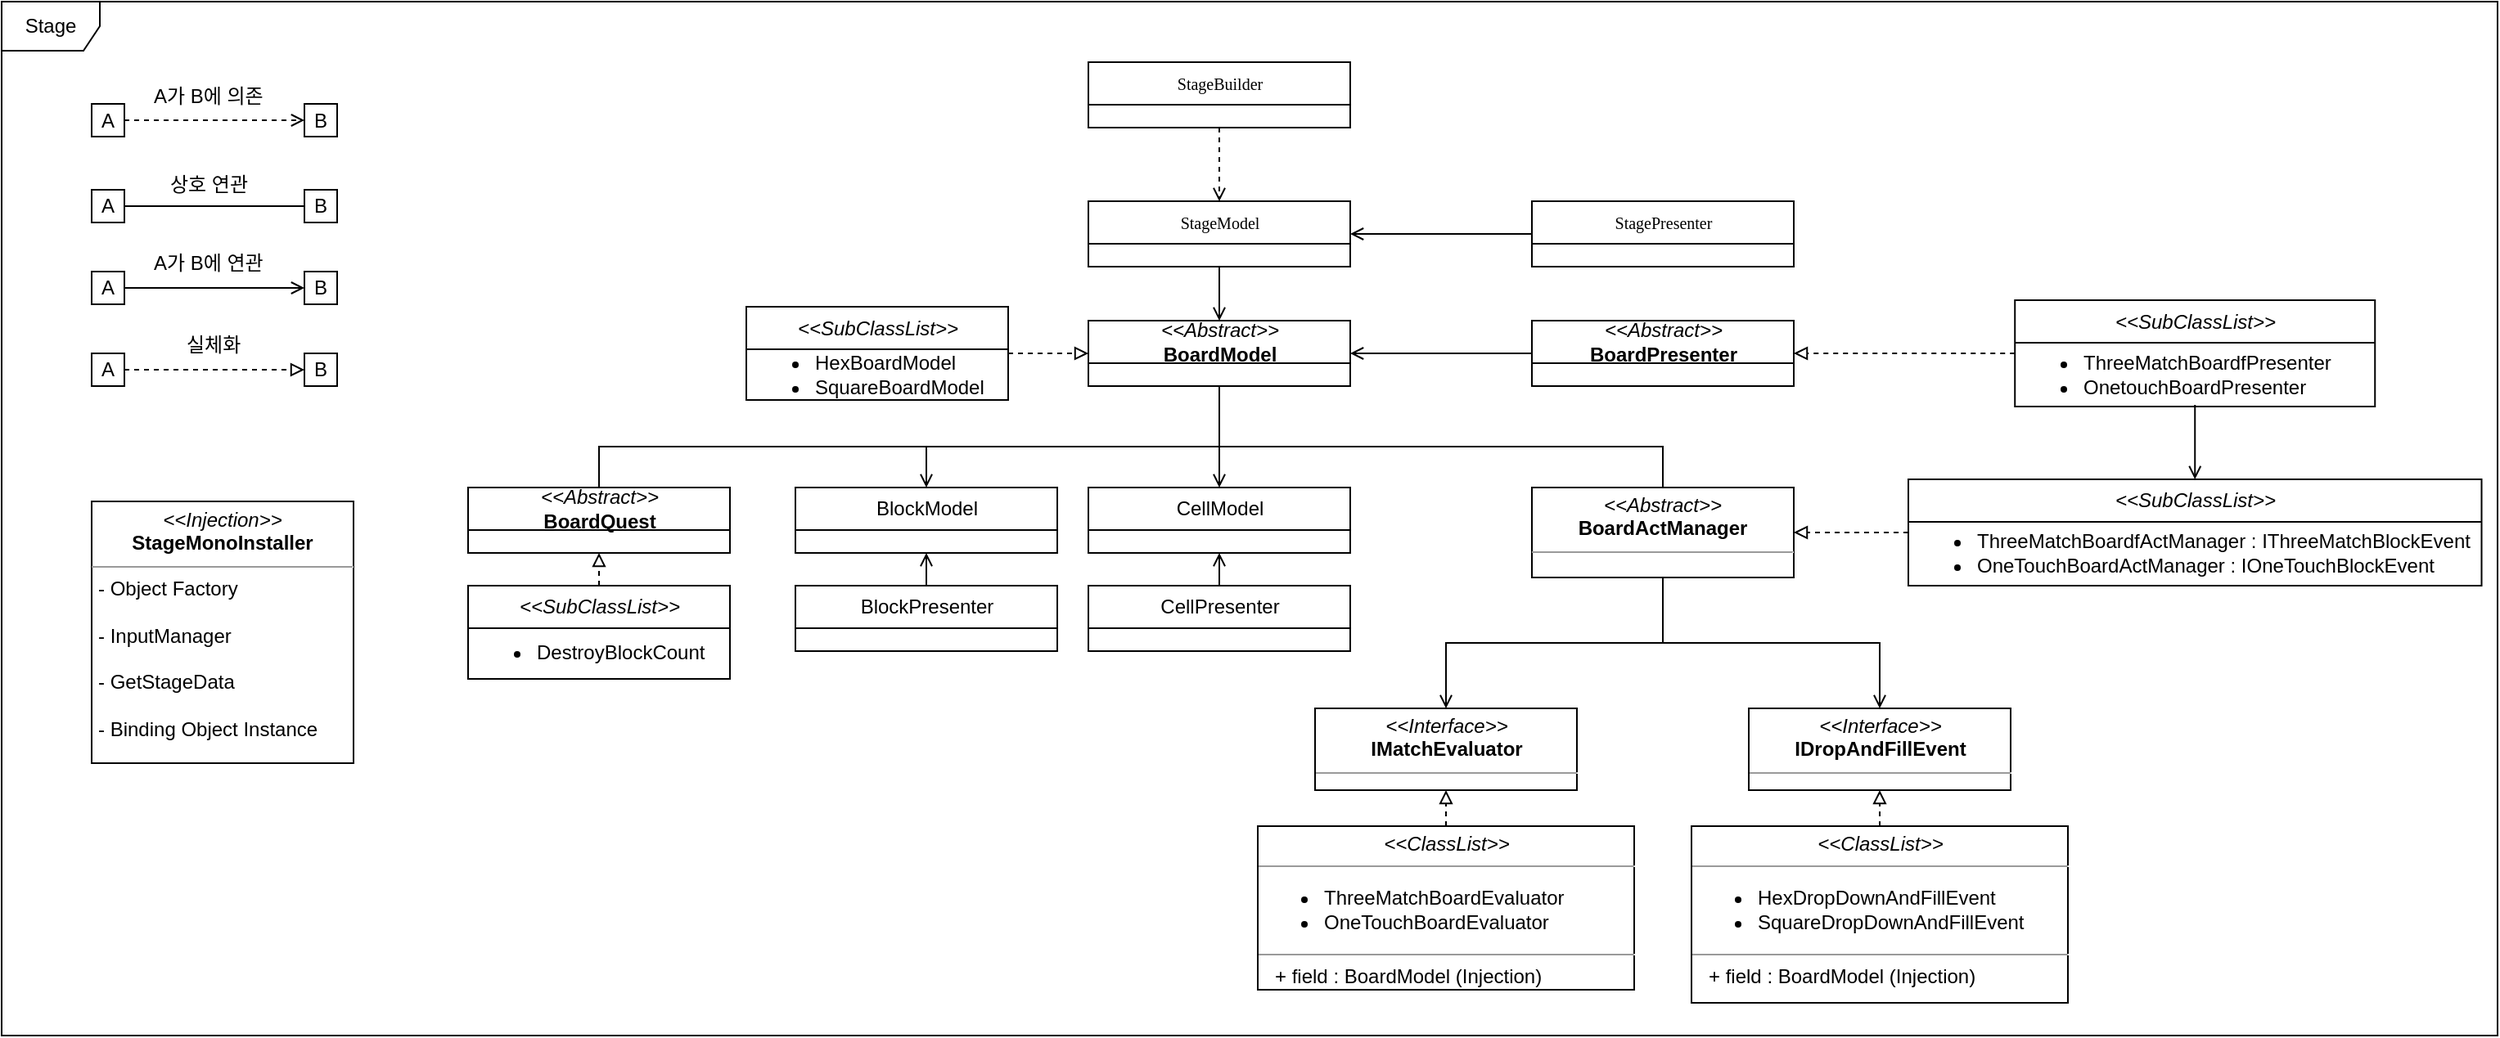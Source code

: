 <mxfile version="20.2.0" type="device"><diagram name="Page-1" id="c4acf3e9-155e-7222-9cf6-157b1a14988f"><mxGraphModel dx="2436" dy="2044" grid="1" gridSize="10" guides="1" tooltips="1" connect="1" arrows="1" fold="1" page="1" pageScale="1" pageWidth="850" pageHeight="1100" background="none" math="0" shadow="0"><root><mxCell id="0"/><mxCell id="1" parent="0"/><mxCell id="nlUFG_UQp_k_OzDmZ6oS-54" value="Stage" style="shape=umlFrame;whiteSpace=wrap;html=1;" parent="1" vertex="1"><mxGeometry x="-405" y="-2" width="1525" height="632" as="geometry"/></mxCell><mxCell id="a0mcAabpt5lkG-9rSWfH-7" value="" style="edgeStyle=orthogonalEdgeStyle;rounded=0;orthogonalLoop=1;jettySize=auto;html=1;dashed=1;endArrow=open;endFill=0;entryX=0.5;entryY=0;entryDx=0;entryDy=0;" parent="1" source="a0mcAabpt5lkG-9rSWfH-2" target="nlUFG_UQp_k_OzDmZ6oS-1" edge="1"><mxGeometry relative="1" as="geometry"><mxPoint x="339" y="105" as="targetPoint"/></mxGeometry></mxCell><mxCell id="a0mcAabpt5lkG-9rSWfH-2" value="StageBuilder" style="swimlane;html=1;fontStyle=0;childLayout=stackLayout;horizontal=1;startSize=26;fillColor=none;horizontalStack=0;resizeParent=1;resizeLast=0;collapsible=1;marginBottom=0;swimlaneFillColor=#ffffff;rounded=0;shadow=0;comic=0;labelBackgroundColor=none;strokeWidth=1;fontFamily=Verdana;fontSize=10;align=center;" parent="1" vertex="1"><mxGeometry x="259" y="35" width="160" height="40" as="geometry"/></mxCell><mxCell id="a0mcAabpt5lkG-9rSWfH-86" style="edgeStyle=orthogonalEdgeStyle;rounded=0;orthogonalLoop=1;jettySize=auto;html=1;exitX=0.5;exitY=1;exitDx=0;exitDy=0;entryX=0.5;entryY=0;entryDx=0;entryDy=0;startArrow=none;startFill=0;endArrow=open;endFill=0;strokeColor=default;" parent="1" source="RjNCh1oSS4Bx6Ns7K0vA-2" target="a0mcAabpt5lkG-9rSWfH-22" edge="1"><mxGeometry relative="1" as="geometry"><mxPoint x="315.5" y="278" as="sourcePoint"/></mxGeometry></mxCell><mxCell id="a0mcAabpt5lkG-9rSWfH-87" style="edgeStyle=orthogonalEdgeStyle;rounded=0;orthogonalLoop=1;jettySize=auto;html=1;exitX=0.5;exitY=1;exitDx=0;exitDy=0;entryX=0.5;entryY=0;entryDx=0;entryDy=0;startArrow=none;startFill=0;endArrow=open;endFill=0;strokeColor=default;" parent="1" source="RjNCh1oSS4Bx6Ns7K0vA-2" target="a0mcAabpt5lkG-9rSWfH-24" edge="1"><mxGeometry relative="1" as="geometry"><mxPoint x="315.5" y="278" as="sourcePoint"/><Array as="points"><mxPoint x="339" y="270"/><mxPoint x="160" y="270"/></Array></mxGeometry></mxCell><mxCell id="a0mcAabpt5lkG-9rSWfH-89" style="edgeStyle=orthogonalEdgeStyle;rounded=0;orthogonalLoop=1;jettySize=auto;html=1;exitX=0.5;exitY=1;exitDx=0;exitDy=0;entryX=0.5;entryY=0;entryDx=0;entryDy=0;startArrow=none;startFill=0;endArrow=none;endFill=0;strokeColor=default;" parent="1" source="RjNCh1oSS4Bx6Ns7K0vA-2" target="a0mcAabpt5lkG-9rSWfH-93" edge="1"><mxGeometry relative="1" as="geometry"><mxPoint x="515.5" y="318" as="targetPoint"/><mxPoint x="315.5" y="278" as="sourcePoint"/><Array as="points"><mxPoint x="339" y="270"/><mxPoint x="610" y="270"/></Array></mxGeometry></mxCell><mxCell id="a0mcAabpt5lkG-9rSWfH-92" style="edgeStyle=orthogonalEdgeStyle;rounded=0;orthogonalLoop=1;jettySize=auto;html=1;exitX=0.5;exitY=1;exitDx=0;exitDy=0;entryX=0.5;entryY=0;entryDx=0;entryDy=0;startArrow=none;startFill=0;endArrow=none;endFill=0;strokeColor=default;" parent="1" source="RjNCh1oSS4Bx6Ns7K0vA-2" target="a0mcAabpt5lkG-9rSWfH-33" edge="1"><mxGeometry relative="1" as="geometry"><mxPoint x="315.5" y="278" as="sourcePoint"/><Array as="points"><mxPoint x="339" y="270"/><mxPoint x="-40" y="270"/></Array></mxGeometry></mxCell><mxCell id="a0mcAabpt5lkG-9rSWfH-80" style="edgeStyle=orthogonalEdgeStyle;rounded=0;orthogonalLoop=1;jettySize=auto;html=1;exitX=0;exitY=0.5;exitDx=0;exitDy=0;startArrow=none;startFill=0;endArrow=open;endFill=0;strokeColor=default;entryX=1;entryY=0.5;entryDx=0;entryDy=0;" parent="1" source="a0mcAabpt5lkG-9rSWfH-10" target="nlUFG_UQp_k_OzDmZ6oS-1" edge="1"><mxGeometry relative="1" as="geometry"><mxPoint x="374" y="165" as="targetPoint"/></mxGeometry></mxCell><mxCell id="a0mcAabpt5lkG-9rSWfH-10" value="StagePresenter" style="swimlane;html=1;fontStyle=0;childLayout=stackLayout;horizontal=1;startSize=26;fillColor=none;horizontalStack=0;resizeParent=1;resizeLast=0;collapsible=1;marginBottom=0;swimlaneFillColor=#ffffff;rounded=0;shadow=0;comic=0;labelBackgroundColor=none;strokeWidth=1;fontFamily=Verdana;fontSize=10;align=center;" parent="1" vertex="1"><mxGeometry x="530" y="120" width="160" height="40" as="geometry"/></mxCell><mxCell id="a0mcAabpt5lkG-9rSWfH-81" style="edgeStyle=orthogonalEdgeStyle;rounded=0;orthogonalLoop=1;jettySize=auto;html=1;exitX=0;exitY=0.5;exitDx=0;exitDy=0;entryX=1;entryY=0.5;entryDx=0;entryDy=0;startArrow=none;startFill=0;endArrow=open;endFill=0;strokeColor=default;" parent="1" source="a0mcAabpt5lkG-9rSWfH-12" target="RjNCh1oSS4Bx6Ns7K0vA-2" edge="1"><mxGeometry relative="1" as="geometry"><mxPoint x="409.25" y="193" as="targetPoint"/></mxGeometry></mxCell><mxCell id="a0mcAabpt5lkG-9rSWfH-12" value="&lt;i style=&quot;font-family: Helvetica; font-size: 12px;&quot;&gt;&amp;lt;&amp;lt;Abstract&amp;gt;&amp;gt;&lt;/i&gt;&lt;br style=&quot;font-family: Helvetica; font-size: 12px;&quot;&gt;&lt;font face=&quot;Helvetica&quot;&gt;&lt;span style=&quot;font-size: 12px;&quot;&gt;&lt;b&gt;BoardPresenter&lt;/b&gt;&lt;/span&gt;&lt;/font&gt;" style="swimlane;html=1;fontStyle=0;childLayout=stackLayout;horizontal=1;startSize=26;fillColor=none;horizontalStack=0;resizeParent=1;resizeLast=0;collapsible=1;marginBottom=0;swimlaneFillColor=#ffffff;rounded=0;shadow=0;comic=0;labelBackgroundColor=none;strokeWidth=1;fontFamily=Verdana;fontSize=10;align=center;" parent="1" vertex="1"><mxGeometry x="530" y="193" width="160" height="40" as="geometry"/></mxCell><mxCell id="a0mcAabpt5lkG-9rSWfH-18" value="&lt;p style=&quot;margin:0px;margin-top:4px;text-align:center;&quot;&gt;&lt;i&gt;&amp;lt;&amp;lt;Interface&amp;gt;&amp;gt;&lt;/i&gt;&lt;br&gt;&lt;b&gt;IMatchEvaluator&lt;/b&gt;&lt;/p&gt;&lt;hr size=&quot;1&quot;&gt;&lt;p style=&quot;margin:0px;margin-left:4px;&quot;&gt;&lt;br&gt;&lt;/p&gt;" style="verticalAlign=top;align=left;overflow=fill;fontSize=12;fontFamily=Helvetica;html=1;rounded=0;shadow=0;comic=0;labelBackgroundColor=none;strokeWidth=1" parent="1" vertex="1"><mxGeometry x="397.5" y="430" width="160" height="50" as="geometry"/></mxCell><mxCell id="a0mcAabpt5lkG-9rSWfH-20" value="&lt;p style=&quot;margin:0px;margin-top:4px;text-align:center;&quot;&gt;&lt;i&gt;&amp;lt;&amp;lt;Interface&amp;gt;&amp;gt;&lt;/i&gt;&lt;br&gt;&lt;b&gt;IDropAndFillEvent&lt;/b&gt;&lt;/p&gt;&lt;hr size=&quot;1&quot;&gt;&lt;p style=&quot;margin:0px;margin-left:4px;&quot;&gt;&lt;br&gt;&lt;/p&gt;" style="verticalAlign=top;align=left;overflow=fill;fontSize=12;fontFamily=Helvetica;html=1;rounded=0;shadow=0;comic=0;labelBackgroundColor=none;strokeWidth=1" parent="1" vertex="1"><mxGeometry x="662.5" y="430" width="160" height="50" as="geometry"/></mxCell><mxCell id="a0mcAabpt5lkG-9rSWfH-22" value="&lt;font face=&quot;Helvetica&quot;&gt;&lt;span style=&quot;font-size: 12px;&quot;&gt;CellModel&lt;/span&gt;&lt;/font&gt;" style="swimlane;html=1;fontStyle=0;childLayout=stackLayout;horizontal=1;startSize=26;fillColor=none;horizontalStack=0;resizeParent=1;resizeLast=0;collapsible=1;marginBottom=0;swimlaneFillColor=#ffffff;rounded=0;shadow=0;comic=0;labelBackgroundColor=none;strokeWidth=1;fontFamily=Verdana;fontSize=10;align=center;" parent="1" vertex="1"><mxGeometry x="259" y="295" width="160" height="40" as="geometry"><mxRectangle x="245" y="270" width="90" height="30" as="alternateBounds"/></mxGeometry></mxCell><mxCell id="a0mcAabpt5lkG-9rSWfH-24" value="&lt;font face=&quot;Helvetica&quot;&gt;&lt;span style=&quot;font-size: 12px;&quot;&gt;BlockModel&lt;/span&gt;&lt;/font&gt;" style="swimlane;html=1;fontStyle=0;childLayout=stackLayout;horizontal=1;startSize=26;fillColor=none;horizontalStack=0;resizeParent=1;resizeLast=0;collapsible=1;marginBottom=0;swimlaneFillColor=#ffffff;rounded=0;shadow=0;comic=0;labelBackgroundColor=none;strokeWidth=1;fontFamily=Verdana;fontSize=10;align=center;" parent="1" vertex="1"><mxGeometry x="80" y="295" width="160" height="40" as="geometry"/></mxCell><mxCell id="a0mcAabpt5lkG-9rSWfH-83" style="edgeStyle=orthogonalEdgeStyle;rounded=0;orthogonalLoop=1;jettySize=auto;html=1;exitX=0.5;exitY=0;exitDx=0;exitDy=0;entryX=0.5;entryY=1;entryDx=0;entryDy=0;startArrow=none;startFill=0;endArrow=open;endFill=0;strokeColor=default;" parent="1" source="a0mcAabpt5lkG-9rSWfH-28" target="a0mcAabpt5lkG-9rSWfH-24" edge="1"><mxGeometry relative="1" as="geometry"/></mxCell><mxCell id="a0mcAabpt5lkG-9rSWfH-28" value="&lt;font face=&quot;Helvetica&quot;&gt;&lt;span style=&quot;font-size: 12px;&quot;&gt;BlockPresenter&lt;/span&gt;&lt;/font&gt;" style="swimlane;html=1;fontStyle=0;childLayout=stackLayout;horizontal=1;startSize=26;fillColor=none;horizontalStack=0;resizeParent=1;resizeLast=0;collapsible=1;marginBottom=0;swimlaneFillColor=#ffffff;rounded=0;shadow=0;comic=0;labelBackgroundColor=none;strokeWidth=1;fontFamily=Verdana;fontSize=10;align=center;" parent="1" vertex="1"><mxGeometry x="80" y="355" width="160" height="40" as="geometry"/></mxCell><mxCell id="a0mcAabpt5lkG-9rSWfH-82" style="edgeStyle=orthogonalEdgeStyle;rounded=0;orthogonalLoop=1;jettySize=auto;html=1;exitX=0.5;exitY=0;exitDx=0;exitDy=0;entryX=0.5;entryY=1;entryDx=0;entryDy=0;startArrow=none;startFill=0;endArrow=open;endFill=0;strokeColor=default;" parent="1" source="a0mcAabpt5lkG-9rSWfH-30" target="a0mcAabpt5lkG-9rSWfH-22" edge="1"><mxGeometry relative="1" as="geometry"/></mxCell><mxCell id="a0mcAabpt5lkG-9rSWfH-30" value="&lt;font face=&quot;Helvetica&quot;&gt;&lt;span style=&quot;font-size: 12px;&quot;&gt;CellPresenter&lt;/span&gt;&lt;/font&gt;" style="swimlane;html=1;fontStyle=0;childLayout=stackLayout;horizontal=1;startSize=26;fillColor=none;horizontalStack=0;resizeParent=1;resizeLast=0;collapsible=1;marginBottom=0;swimlaneFillColor=#ffffff;rounded=0;shadow=0;comic=0;labelBackgroundColor=none;strokeWidth=1;fontFamily=Verdana;fontSize=10;align=center;" parent="1" vertex="1"><mxGeometry x="259" y="355" width="160" height="40" as="geometry"/></mxCell><mxCell id="a0mcAabpt5lkG-9rSWfH-32" value="&lt;p style=&quot;margin:0px;margin-top:4px;text-align:center;&quot;&gt;&lt;i&gt;&amp;lt;&amp;lt;Injection&amp;gt;&amp;gt;&lt;/i&gt;&lt;br&gt;&lt;b&gt;StageMonoInstaller&lt;/b&gt;&lt;/p&gt;&lt;hr size=&quot;1&quot;&gt;&lt;p style=&quot;margin:0px;margin-left:4px;&quot;&gt;- Object Factory&lt;/p&gt;&lt;p style=&quot;margin:0px;margin-left:4px;&quot;&gt;&lt;br&gt;&lt;/p&gt;&lt;p style=&quot;margin:0px;margin-left:4px;&quot;&gt;- InputManager&lt;/p&gt;&lt;p style=&quot;margin:0px;margin-left:4px;&quot;&gt;&lt;br&gt;&lt;/p&gt;&lt;p style=&quot;margin:0px;margin-left:4px;&quot;&gt;- GetStageData&lt;/p&gt;&lt;p style=&quot;margin:0px;margin-left:4px;&quot;&gt;&lt;br&gt;&lt;/p&gt;&lt;p style=&quot;margin:0px;margin-left:4px;&quot;&gt;- Binding Object Instance&lt;/p&gt;" style="verticalAlign=top;align=left;overflow=fill;fontSize=12;fontFamily=Helvetica;html=1;rounded=0;shadow=0;comic=0;labelBackgroundColor=none;strokeWidth=1" parent="1" vertex="1"><mxGeometry x="-350" y="303.5" width="160" height="160" as="geometry"/></mxCell><mxCell id="a0mcAabpt5lkG-9rSWfH-33" value="&lt;i style=&quot;font-family: Helvetica; font-size: 12px;&quot;&gt;&amp;lt;&amp;lt;Abstract&amp;gt;&amp;gt;&lt;/i&gt;&lt;br style=&quot;font-family: Helvetica; font-size: 12px;&quot;&gt;&lt;font face=&quot;Helvetica&quot;&gt;&lt;span style=&quot;font-size: 12px;&quot;&gt;&lt;b&gt;BoardQuest&lt;/b&gt;&lt;/span&gt;&lt;/font&gt;" style="swimlane;html=1;fontStyle=0;childLayout=stackLayout;horizontal=1;startSize=26;fillColor=none;horizontalStack=0;resizeParent=1;resizeLast=0;collapsible=1;marginBottom=0;swimlaneFillColor=#ffffff;rounded=0;shadow=0;comic=0;labelBackgroundColor=none;strokeWidth=1;fontFamily=Verdana;fontSize=10;align=center;" parent="1" vertex="1"><mxGeometry x="-120" y="295" width="160" height="40" as="geometry"/></mxCell><mxCell id="RjNCh1oSS4Bx6Ns7K0vA-1" style="edgeStyle=orthogonalEdgeStyle;rounded=0;orthogonalLoop=1;jettySize=auto;html=1;exitX=0.5;exitY=0;exitDx=0;exitDy=0;entryX=0.5;entryY=1;entryDx=0;entryDy=0;dashed=1;endArrow=block;endFill=0;" parent="1" source="nlUFG_UQp_k_OzDmZ6oS-50" target="a0mcAabpt5lkG-9rSWfH-33" edge="1"><mxGeometry relative="1" as="geometry"><mxPoint x="-40" y="390" as="sourcePoint"/></mxGeometry></mxCell><mxCell id="a0mcAabpt5lkG-9rSWfH-53" value="" style="endArrow=open;html=1;rounded=0;strokeColor=default;endFill=0;exitX=1;exitY=0.5;exitDx=0;exitDy=0;entryX=0;entryY=0.5;entryDx=0;entryDy=0;dashed=1;" parent="1" source="a0mcAabpt5lkG-9rSWfH-54" target="a0mcAabpt5lkG-9rSWfH-55" edge="1"><mxGeometry width="50" height="50" relative="1" as="geometry"><mxPoint x="-320" y="75" as="sourcePoint"/><mxPoint x="-240" y="75" as="targetPoint"/></mxGeometry></mxCell><mxCell id="a0mcAabpt5lkG-9rSWfH-54" value="A" style="whiteSpace=wrap;html=1;aspect=fixed;" parent="1" vertex="1"><mxGeometry x="-350" y="60.5" width="20" height="20" as="geometry"/></mxCell><mxCell id="a0mcAabpt5lkG-9rSWfH-55" value="B" style="whiteSpace=wrap;html=1;aspect=fixed;" parent="1" vertex="1"><mxGeometry x="-220" y="60.5" width="20" height="20" as="geometry"/></mxCell><mxCell id="a0mcAabpt5lkG-9rSWfH-71" value="A가 B에 의존" style="shape=partialRectangle;html=1;whiteSpace=wrap;connectable=0;fillColor=none;top=0;left=0;bottom=0;right=0;align=left;spacingLeft=6;overflow=hidden;" parent="1" vertex="1"><mxGeometry x="-320" y="45.5" width="120" height="20" as="geometry"><mxRectangle width="240" height="30" as="alternateBounds"/></mxGeometry></mxCell><mxCell id="a0mcAabpt5lkG-9rSWfH-72" value="" style="endArrow=none;html=1;rounded=0;strokeColor=default;endFill=0;exitX=1;exitY=0.5;exitDx=0;exitDy=0;entryX=0;entryY=0.5;entryDx=0;entryDy=0;" parent="1" source="a0mcAabpt5lkG-9rSWfH-73" target="a0mcAabpt5lkG-9rSWfH-74" edge="1"><mxGeometry width="50" height="50" relative="1" as="geometry"><mxPoint x="-320" y="127.5" as="sourcePoint"/><mxPoint x="-240" y="127.5" as="targetPoint"/></mxGeometry></mxCell><mxCell id="a0mcAabpt5lkG-9rSWfH-73" value="A" style="whiteSpace=wrap;html=1;aspect=fixed;" parent="1" vertex="1"><mxGeometry x="-350" y="113" width="20" height="20" as="geometry"/></mxCell><mxCell id="a0mcAabpt5lkG-9rSWfH-74" value="B" style="whiteSpace=wrap;html=1;aspect=fixed;" parent="1" vertex="1"><mxGeometry x="-220" y="113" width="20" height="20" as="geometry"/></mxCell><mxCell id="a0mcAabpt5lkG-9rSWfH-75" value="상호 연관" style="shape=partialRectangle;html=1;whiteSpace=wrap;connectable=0;fillColor=none;top=0;left=0;bottom=0;right=0;align=left;spacingLeft=6;overflow=hidden;" parent="1" vertex="1"><mxGeometry x="-310" y="100" width="65" height="20" as="geometry"><mxRectangle width="240" height="30" as="alternateBounds"/></mxGeometry></mxCell><mxCell id="a0mcAabpt5lkG-9rSWfH-76" value="" style="endArrow=open;html=1;rounded=0;strokeColor=default;endFill=0;exitX=1;exitY=0.5;exitDx=0;exitDy=0;entryX=0;entryY=0.5;entryDx=0;entryDy=0;" parent="1" source="a0mcAabpt5lkG-9rSWfH-77" target="a0mcAabpt5lkG-9rSWfH-78" edge="1"><mxGeometry width="50" height="50" relative="1" as="geometry"><mxPoint x="-320" y="177.5" as="sourcePoint"/><mxPoint x="-240" y="177.5" as="targetPoint"/></mxGeometry></mxCell><mxCell id="a0mcAabpt5lkG-9rSWfH-77" value="A" style="whiteSpace=wrap;html=1;aspect=fixed;" parent="1" vertex="1"><mxGeometry x="-350" y="163" width="20" height="20" as="geometry"/></mxCell><mxCell id="a0mcAabpt5lkG-9rSWfH-78" value="B" style="whiteSpace=wrap;html=1;aspect=fixed;" parent="1" vertex="1"><mxGeometry x="-220" y="163" width="20" height="20" as="geometry"/></mxCell><mxCell id="a0mcAabpt5lkG-9rSWfH-79" value="A가 B에 연관" style="shape=partialRectangle;html=1;whiteSpace=wrap;connectable=0;fillColor=none;top=0;left=0;bottom=0;right=0;align=left;spacingLeft=6;overflow=hidden;" parent="1" vertex="1"><mxGeometry x="-320" y="148" width="120" height="20" as="geometry"><mxRectangle width="240" height="30" as="alternateBounds"/></mxGeometry></mxCell><mxCell id="a0mcAabpt5lkG-9rSWfH-120" style="edgeStyle=orthogonalEdgeStyle;rounded=0;orthogonalLoop=1;jettySize=auto;html=1;exitX=0.5;exitY=1;exitDx=0;exitDy=0;entryX=0.5;entryY=0;entryDx=0;entryDy=0;startArrow=none;startFill=0;endArrow=open;endFill=0;strokeColor=default;" parent="1" source="a0mcAabpt5lkG-9rSWfH-93" target="a0mcAabpt5lkG-9rSWfH-18" edge="1"><mxGeometry relative="1" as="geometry"/></mxCell><mxCell id="a0mcAabpt5lkG-9rSWfH-121" style="edgeStyle=orthogonalEdgeStyle;rounded=0;orthogonalLoop=1;jettySize=auto;html=1;exitX=0.5;exitY=1;exitDx=0;exitDy=0;entryX=0.5;entryY=0;entryDx=0;entryDy=0;startArrow=none;startFill=0;endArrow=open;endFill=0;strokeColor=default;" parent="1" source="a0mcAabpt5lkG-9rSWfH-93" target="a0mcAabpt5lkG-9rSWfH-20" edge="1"><mxGeometry relative="1" as="geometry"/></mxCell><mxCell id="a0mcAabpt5lkG-9rSWfH-93" value="&lt;p style=&quot;margin:0px;margin-top:4px;text-align:center;&quot;&gt;&lt;i&gt;&amp;lt;&amp;lt;Abstract&amp;gt;&amp;gt;&lt;/i&gt;&lt;br&gt;&lt;b&gt;BoardActManager&lt;/b&gt;&lt;/p&gt;&lt;hr size=&quot;1&quot;&gt;&lt;p style=&quot;margin:0px;margin-left:4px;&quot;&gt;&lt;br&gt;&lt;/p&gt;" style="verticalAlign=top;align=left;overflow=fill;fontSize=12;fontFamily=Helvetica;html=1;rounded=0;shadow=0;comic=0;labelBackgroundColor=none;strokeWidth=1" parent="1" vertex="1"><mxGeometry x="530" y="295" width="160" height="55" as="geometry"/></mxCell><mxCell id="a0mcAabpt5lkG-9rSWfH-118" style="edgeStyle=orthogonalEdgeStyle;rounded=0;orthogonalLoop=1;jettySize=auto;html=1;exitX=0.5;exitY=0;exitDx=0;exitDy=0;entryX=0.5;entryY=1;entryDx=0;entryDy=0;dashed=1;startArrow=none;startFill=0;endArrow=block;endFill=0;strokeColor=default;" parent="1" source="nlUFG_UQp_k_OzDmZ6oS-48" target="a0mcAabpt5lkG-9rSWfH-18" edge="1"><mxGeometry relative="1" as="geometry"/></mxCell><mxCell id="a0mcAabpt5lkG-9rSWfH-98" value="" style="endArrow=block;html=1;rounded=0;strokeColor=default;endFill=0;exitX=1;exitY=0.5;exitDx=0;exitDy=0;entryX=0;entryY=0.5;entryDx=0;entryDy=0;dashed=1;" parent="1" source="a0mcAabpt5lkG-9rSWfH-99" target="a0mcAabpt5lkG-9rSWfH-100" edge="1"><mxGeometry width="50" height="50" relative="1" as="geometry"><mxPoint x="-320" y="227.5" as="sourcePoint"/><mxPoint x="-240" y="227.5" as="targetPoint"/></mxGeometry></mxCell><mxCell id="a0mcAabpt5lkG-9rSWfH-99" value="A" style="whiteSpace=wrap;html=1;aspect=fixed;" parent="1" vertex="1"><mxGeometry x="-350" y="213" width="20" height="20" as="geometry"/></mxCell><mxCell id="a0mcAabpt5lkG-9rSWfH-100" value="B" style="whiteSpace=wrap;html=1;aspect=fixed;" parent="1" vertex="1"><mxGeometry x="-220" y="213" width="20" height="20" as="geometry"/></mxCell><mxCell id="a0mcAabpt5lkG-9rSWfH-101" value="실체화" style="shape=partialRectangle;html=1;whiteSpace=wrap;connectable=0;fillColor=none;top=0;left=0;bottom=0;right=0;align=left;spacingLeft=6;overflow=hidden;" parent="1" vertex="1"><mxGeometry x="-300" y="198" width="90" height="20" as="geometry"><mxRectangle width="240" height="30" as="alternateBounds"/></mxGeometry></mxCell><mxCell id="a0mcAabpt5lkG-9rSWfH-119" style="edgeStyle=orthogonalEdgeStyle;rounded=0;orthogonalLoop=1;jettySize=auto;html=1;exitX=0.5;exitY=0;exitDx=0;exitDy=0;entryX=0.5;entryY=1;entryDx=0;entryDy=0;dashed=1;startArrow=none;startFill=0;endArrow=block;endFill=0;strokeColor=default;" parent="1" source="nlUFG_UQp_k_OzDmZ6oS-49" target="a0mcAabpt5lkG-9rSWfH-20" edge="1"><mxGeometry relative="1" as="geometry"/></mxCell><mxCell id="RjNCh1oSS4Bx6Ns7K0vA-2" value="&lt;i style=&quot;font-family: Helvetica; font-size: 12px;&quot;&gt;&amp;lt;&amp;lt;Abstract&amp;gt;&amp;gt;&lt;/i&gt;&lt;br style=&quot;font-family: Helvetica; font-size: 12px;&quot;&gt;&lt;font face=&quot;Helvetica&quot;&gt;&lt;span style=&quot;font-size: 12px;&quot;&gt;&lt;b&gt;BoardModel&lt;/b&gt;&lt;/span&gt;&lt;/font&gt;" style="swimlane;html=1;fontStyle=0;childLayout=stackLayout;horizontal=1;startSize=26;fillColor=none;horizontalStack=0;resizeParent=1;resizeLast=0;collapsible=1;marginBottom=0;swimlaneFillColor=#ffffff;rounded=0;shadow=0;comic=0;labelBackgroundColor=none;strokeWidth=1;fontFamily=Verdana;fontSize=10;align=center;" parent="1" vertex="1"><mxGeometry x="259" y="193" width="160" height="40" as="geometry"/></mxCell><mxCell id="nlUFG_UQp_k_OzDmZ6oS-3" style="edgeStyle=orthogonalEdgeStyle;rounded=0;orthogonalLoop=1;jettySize=auto;html=1;exitX=0.5;exitY=1;exitDx=0;exitDy=0;entryX=0.5;entryY=0;entryDx=0;entryDy=0;endArrow=open;endFill=0;strokeColor=default;" parent="1" source="nlUFG_UQp_k_OzDmZ6oS-1" target="RjNCh1oSS4Bx6Ns7K0vA-2" edge="1"><mxGeometry relative="1" as="geometry"/></mxCell><mxCell id="nlUFG_UQp_k_OzDmZ6oS-1" value="StageModel" style="swimlane;html=1;fontStyle=0;childLayout=stackLayout;horizontal=1;startSize=26;fillColor=none;horizontalStack=0;resizeParent=1;resizeLast=0;collapsible=1;marginBottom=0;swimlaneFillColor=#ffffff;rounded=0;shadow=0;comic=0;labelBackgroundColor=none;strokeWidth=1;fontFamily=Verdana;fontSize=10;align=center;" parent="1" vertex="1"><mxGeometry x="259" y="120" width="160" height="40" as="geometry"/></mxCell><mxCell id="nlUFG_UQp_k_OzDmZ6oS-17" style="edgeStyle=orthogonalEdgeStyle;rounded=0;orthogonalLoop=1;jettySize=auto;html=1;entryX=0;entryY=0.5;entryDx=0;entryDy=0;dashed=1;endArrow=block;endFill=0;strokeColor=default;" parent="1" source="nlUFG_UQp_k_OzDmZ6oS-12" target="RjNCh1oSS4Bx6Ns7K0vA-2" edge="1"><mxGeometry relative="1" as="geometry"/></mxCell><mxCell id="nlUFG_UQp_k_OzDmZ6oS-12" value="&lt;i style=&quot;font-family: Helvetica; font-size: 12px;&quot;&gt;&amp;lt;&amp;lt;SubClassList&amp;gt;&amp;gt;&lt;/i&gt;" style="swimlane;html=1;fontStyle=0;childLayout=stackLayout;horizontal=1;startSize=26;fillColor=none;horizontalStack=0;resizeParent=1;resizeLast=0;collapsible=1;marginBottom=0;swimlaneFillColor=#ffffff;rounded=0;shadow=0;comic=0;labelBackgroundColor=none;strokeWidth=1;fontFamily=Verdana;fontSize=10;align=center;" parent="1" vertex="1"><mxGeometry x="50" y="184.5" width="160" height="57" as="geometry"/></mxCell><mxCell id="nlUFG_UQp_k_OzDmZ6oS-13" value="&lt;ul&gt;&lt;li&gt;HexBoardModel&lt;/li&gt;&lt;li&gt;SquareBoardModel&lt;/li&gt;&lt;/ul&gt;" style="text;html=1;strokeColor=none;fillColor=none;align=left;verticalAlign=middle;whiteSpace=wrap;rounded=0;" parent="nlUFG_UQp_k_OzDmZ6oS-12" vertex="1"><mxGeometry y="26" width="160" height="30" as="geometry"/></mxCell><mxCell id="nlUFG_UQp_k_OzDmZ6oS-20" style="edgeStyle=orthogonalEdgeStyle;rounded=0;orthogonalLoop=1;jettySize=auto;html=1;dashed=1;endArrow=block;endFill=0;strokeColor=default;" parent="1" source="nlUFG_UQp_k_OzDmZ6oS-18" target="a0mcAabpt5lkG-9rSWfH-12" edge="1"><mxGeometry relative="1" as="geometry"/></mxCell><mxCell id="nlUFG_UQp_k_OzDmZ6oS-18" value="&lt;i style=&quot;font-family: Helvetica; font-size: 12px;&quot;&gt;&amp;lt;&amp;lt;SubClassList&amp;gt;&amp;gt;&lt;/i&gt;" style="swimlane;html=1;fontStyle=0;childLayout=stackLayout;horizontal=1;startSize=26;fillColor=none;horizontalStack=0;resizeParent=1;resizeLast=0;collapsible=1;marginBottom=0;swimlaneFillColor=#ffffff;rounded=0;shadow=0;comic=0;labelBackgroundColor=none;strokeWidth=1;fontFamily=Verdana;fontSize=10;align=center;" parent="1" vertex="1"><mxGeometry x="825.12" y="180.5" width="220" height="65" as="geometry"/></mxCell><mxCell id="nlUFG_UQp_k_OzDmZ6oS-19" value="&lt;ul&gt;&lt;li&gt;ThreeMatchBoardfPresenter&lt;/li&gt;&lt;li&gt;OnetouchBoardPresenter&lt;/li&gt;&lt;/ul&gt;" style="text;html=1;strokeColor=none;fillColor=none;align=left;verticalAlign=middle;whiteSpace=wrap;rounded=0;" parent="nlUFG_UQp_k_OzDmZ6oS-18" vertex="1"><mxGeometry y="26" width="220" height="38" as="geometry"/></mxCell><mxCell id="nlUFG_UQp_k_OzDmZ6oS-25" value="" style="edgeStyle=orthogonalEdgeStyle;rounded=0;orthogonalLoop=1;jettySize=auto;html=1;dashed=1;endArrow=block;endFill=0;strokeColor=default;" parent="1" source="nlUFG_UQp_k_OzDmZ6oS-22" target="a0mcAabpt5lkG-9rSWfH-93" edge="1"><mxGeometry relative="1" as="geometry"/></mxCell><mxCell id="nlUFG_UQp_k_OzDmZ6oS-22" value="&lt;i style=&quot;font-family: Helvetica; font-size: 12px;&quot;&gt;&amp;lt;&amp;lt;SubClassList&amp;gt;&amp;gt;&lt;/i&gt;" style="swimlane;html=1;fontStyle=0;childLayout=stackLayout;horizontal=1;startSize=26;fillColor=none;horizontalStack=0;resizeParent=1;resizeLast=0;collapsible=1;marginBottom=0;swimlaneFillColor=#ffffff;rounded=0;shadow=0;comic=0;labelBackgroundColor=none;strokeWidth=1;fontFamily=Verdana;fontSize=10;align=center;" parent="1" vertex="1"><mxGeometry x="760" y="290" width="350.25" height="65" as="geometry"/></mxCell><mxCell id="nlUFG_UQp_k_OzDmZ6oS-23" value="&lt;ul&gt;&lt;li&gt;ThreeMatchBoardfActManager : IThreeMatchBlockEvent&lt;/li&gt;&lt;li&gt;OneTouchBoardActManager : IOneTouchBlockEvent&lt;/li&gt;&lt;/ul&gt;" style="text;html=1;strokeColor=none;fillColor=none;align=left;verticalAlign=middle;whiteSpace=wrap;rounded=0;" parent="nlUFG_UQp_k_OzDmZ6oS-22" vertex="1"><mxGeometry y="26" width="350.25" height="38" as="geometry"/></mxCell><mxCell id="nlUFG_UQp_k_OzDmZ6oS-48" value="&lt;p style=&quot;margin:0px;margin-top:4px;text-align:center;&quot;&gt;&lt;i&gt;&amp;lt;&amp;lt;ClassList&amp;gt;&amp;gt;&lt;/i&gt;&lt;/p&gt;&lt;hr size=&quot;1&quot;&gt;&lt;p style=&quot;margin:0px;margin-left:4px;&quot;&gt;&lt;/p&gt;&lt;ul&gt;&lt;li&gt;ThreeMatchBoardEvaluator&lt;/li&gt;&lt;li&gt;OneTouchBoardEvaluator&lt;/li&gt;&lt;/ul&gt;&lt;p&gt;&lt;/p&gt;&lt;hr size=&quot;1&quot;&gt;&lt;p style=&quot;margin:0px;margin-left:4px;&quot;&gt;&lt;/p&gt;&amp;nbsp; &amp;nbsp;+ field : BoardModel (Injection)&lt;br&gt;&lt;p&gt;&lt;/p&gt;" style="verticalAlign=top;align=left;overflow=fill;fontSize=12;fontFamily=Helvetica;html=1;" parent="1" vertex="1"><mxGeometry x="362.5" y="502" width="230" height="100" as="geometry"/></mxCell><mxCell id="nlUFG_UQp_k_OzDmZ6oS-49" value="&lt;p style=&quot;margin:0px;margin-top:4px;text-align:center;&quot;&gt;&lt;i&gt;&amp;lt;&amp;lt;ClassList&amp;gt;&amp;gt;&lt;/i&gt;&lt;/p&gt;&lt;hr size=&quot;1&quot;&gt;&lt;p style=&quot;margin:0px;margin-left:4px;&quot;&gt;&lt;/p&gt;&lt;ul&gt;&lt;li&gt;HexDropDownAndFillEvent&lt;br&gt;&lt;/li&gt;&lt;li&gt;SquareDropDownAndFillEvent&lt;/li&gt;&lt;/ul&gt;&lt;p&gt;&lt;/p&gt;&lt;hr size=&quot;1&quot;&gt;&lt;p style=&quot;margin:0px;margin-left:4px;&quot;&gt;&lt;/p&gt;&amp;nbsp; &amp;nbsp;+ field : BoardModel (Injection)&lt;br&gt;&lt;p&gt;&lt;/p&gt;" style="verticalAlign=top;align=left;overflow=fill;fontSize=12;fontFamily=Helvetica;html=1;" parent="1" vertex="1"><mxGeometry x="627.5" y="502" width="230" height="108" as="geometry"/></mxCell><mxCell id="nlUFG_UQp_k_OzDmZ6oS-50" value="&lt;i style=&quot;font-family: Helvetica; font-size: 12px;&quot;&gt;&amp;lt;&amp;lt;SubClassList&amp;gt;&amp;gt;&lt;/i&gt;" style="swimlane;html=1;fontStyle=0;childLayout=stackLayout;horizontal=1;startSize=26;fillColor=none;horizontalStack=0;resizeParent=1;resizeLast=0;collapsible=1;marginBottom=0;swimlaneFillColor=#ffffff;rounded=0;shadow=0;comic=0;labelBackgroundColor=none;strokeWidth=1;fontFamily=Verdana;fontSize=10;align=center;" parent="1" vertex="1"><mxGeometry x="-120" y="355" width="160" height="57" as="geometry"/></mxCell><mxCell id="nlUFG_UQp_k_OzDmZ6oS-51" value="&lt;ul&gt;&lt;li&gt;DestroyBlockCount&lt;/li&gt;&lt;/ul&gt;" style="text;html=1;strokeColor=none;fillColor=none;align=left;verticalAlign=middle;whiteSpace=wrap;rounded=0;" parent="nlUFG_UQp_k_OzDmZ6oS-50" vertex="1"><mxGeometry y="26" width="160" height="30" as="geometry"/></mxCell><mxCell id="Fp4sjZa6L5enXrrKTmG8-3" style="edgeStyle=orthogonalEdgeStyle;rounded=0;orthogonalLoop=1;jettySize=auto;html=1;exitX=0.5;exitY=1;exitDx=0;exitDy=0;entryX=0.5;entryY=0;entryDx=0;entryDy=0;endArrow=open;endFill=0;" edge="1" parent="1" source="nlUFG_UQp_k_OzDmZ6oS-19" target="nlUFG_UQp_k_OzDmZ6oS-22"><mxGeometry relative="1" as="geometry"/></mxCell></root></mxGraphModel></diagram></mxfile>